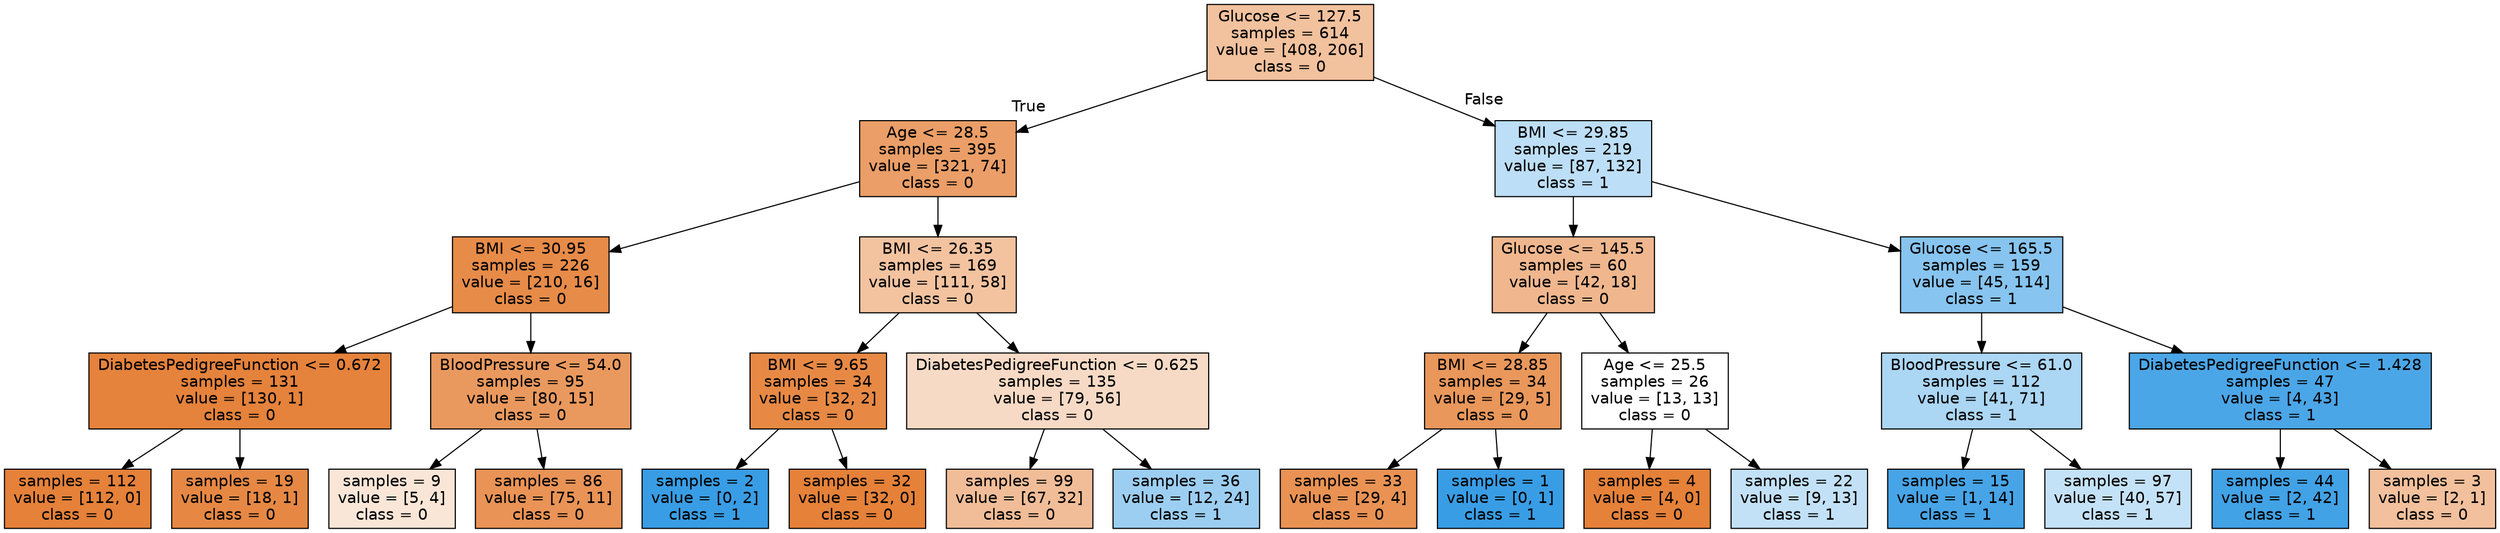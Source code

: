 digraph Tree {
node [shape=box, style="filled", color="black", fontname="helvetica"] ;
edge [fontname="helvetica"] ;
0 [label="Glucose <= 127.5\nsamples = 614\nvalue = [408, 206]\nclass = 0", fillcolor="#f2c19d"] ;
1 [label="Age <= 28.5\nsamples = 395\nvalue = [321, 74]\nclass = 0", fillcolor="#eb9e67"] ;
0 -> 1 [labeldistance=2.5, labelangle=45, headlabel="True"] ;
2 [label="BMI <= 30.95\nsamples = 226\nvalue = [210, 16]\nclass = 0", fillcolor="#e78b48"] ;
1 -> 2 ;
3 [label="DiabetesPedigreeFunction <= 0.672\nsamples = 131\nvalue = [130, 1]\nclass = 0", fillcolor="#e5823b"] ;
2 -> 3 ;
4 [label="samples = 112\nvalue = [112, 0]\nclass = 0", fillcolor="#e58139"] ;
3 -> 4 ;
5 [label="samples = 19\nvalue = [18, 1]\nclass = 0", fillcolor="#e68844"] ;
3 -> 5 ;
6 [label="BloodPressure <= 54.0\nsamples = 95\nvalue = [80, 15]\nclass = 0", fillcolor="#ea995e"] ;
2 -> 6 ;
7 [label="samples = 9\nvalue = [5, 4]\nclass = 0", fillcolor="#fae6d7"] ;
6 -> 7 ;
8 [label="samples = 86\nvalue = [75, 11]\nclass = 0", fillcolor="#e99356"] ;
6 -> 8 ;
9 [label="BMI <= 26.35\nsamples = 169\nvalue = [111, 58]\nclass = 0", fillcolor="#f3c3a0"] ;
1 -> 9 ;
10 [label="BMI <= 9.65\nsamples = 34\nvalue = [32, 2]\nclass = 0", fillcolor="#e78945"] ;
9 -> 10 ;
11 [label="samples = 2\nvalue = [0, 2]\nclass = 1", fillcolor="#399de5"] ;
10 -> 11 ;
12 [label="samples = 32\nvalue = [32, 0]\nclass = 0", fillcolor="#e58139"] ;
10 -> 12 ;
13 [label="DiabetesPedigreeFunction <= 0.625\nsamples = 135\nvalue = [79, 56]\nclass = 0", fillcolor="#f7dac5"] ;
9 -> 13 ;
14 [label="samples = 99\nvalue = [67, 32]\nclass = 0", fillcolor="#f1bd98"] ;
13 -> 14 ;
15 [label="samples = 36\nvalue = [12, 24]\nclass = 1", fillcolor="#9ccef2"] ;
13 -> 15 ;
16 [label="BMI <= 29.85\nsamples = 219\nvalue = [87, 132]\nclass = 1", fillcolor="#bcdef6"] ;
0 -> 16 [labeldistance=2.5, labelangle=-45, headlabel="False"] ;
17 [label="Glucose <= 145.5\nsamples = 60\nvalue = [42, 18]\nclass = 0", fillcolor="#f0b78e"] ;
16 -> 17 ;
18 [label="BMI <= 28.85\nsamples = 34\nvalue = [29, 5]\nclass = 0", fillcolor="#e9975b"] ;
17 -> 18 ;
19 [label="samples = 33\nvalue = [29, 4]\nclass = 0", fillcolor="#e99254"] ;
18 -> 19 ;
20 [label="samples = 1\nvalue = [0, 1]\nclass = 1", fillcolor="#399de5"] ;
18 -> 20 ;
21 [label="Age <= 25.5\nsamples = 26\nvalue = [13, 13]\nclass = 0", fillcolor="#ffffff"] ;
17 -> 21 ;
22 [label="samples = 4\nvalue = [4, 0]\nclass = 0", fillcolor="#e58139"] ;
21 -> 22 ;
23 [label="samples = 22\nvalue = [9, 13]\nclass = 1", fillcolor="#c2e1f7"] ;
21 -> 23 ;
24 [label="Glucose <= 165.5\nsamples = 159\nvalue = [45, 114]\nclass = 1", fillcolor="#87c4ef"] ;
16 -> 24 ;
25 [label="BloodPressure <= 61.0\nsamples = 112\nvalue = [41, 71]\nclass = 1", fillcolor="#abd6f4"] ;
24 -> 25 ;
26 [label="samples = 15\nvalue = [1, 14]\nclass = 1", fillcolor="#47a4e7"] ;
25 -> 26 ;
27 [label="samples = 97\nvalue = [40, 57]\nclass = 1", fillcolor="#c4e2f7"] ;
25 -> 27 ;
28 [label="DiabetesPedigreeFunction <= 1.428\nsamples = 47\nvalue = [4, 43]\nclass = 1", fillcolor="#4ba6e7"] ;
24 -> 28 ;
29 [label="samples = 44\nvalue = [2, 42]\nclass = 1", fillcolor="#42a2e6"] ;
28 -> 29 ;
30 [label="samples = 3\nvalue = [2, 1]\nclass = 0", fillcolor="#f2c09c"] ;
28 -> 30 ;
}